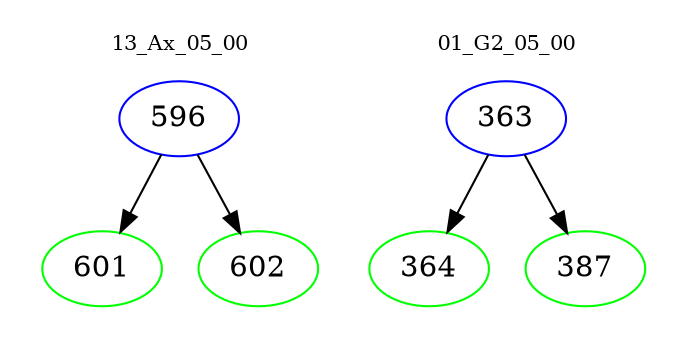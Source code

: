 digraph{
subgraph cluster_0 {
color = white
label = "13_Ax_05_00";
fontsize=10;
T0_596 [label="596", color="blue"]
T0_596 -> T0_601 [color="black"]
T0_601 [label="601", color="green"]
T0_596 -> T0_602 [color="black"]
T0_602 [label="602", color="green"]
}
subgraph cluster_1 {
color = white
label = "01_G2_05_00";
fontsize=10;
T1_363 [label="363", color="blue"]
T1_363 -> T1_364 [color="black"]
T1_364 [label="364", color="green"]
T1_363 -> T1_387 [color="black"]
T1_387 [label="387", color="green"]
}
}
